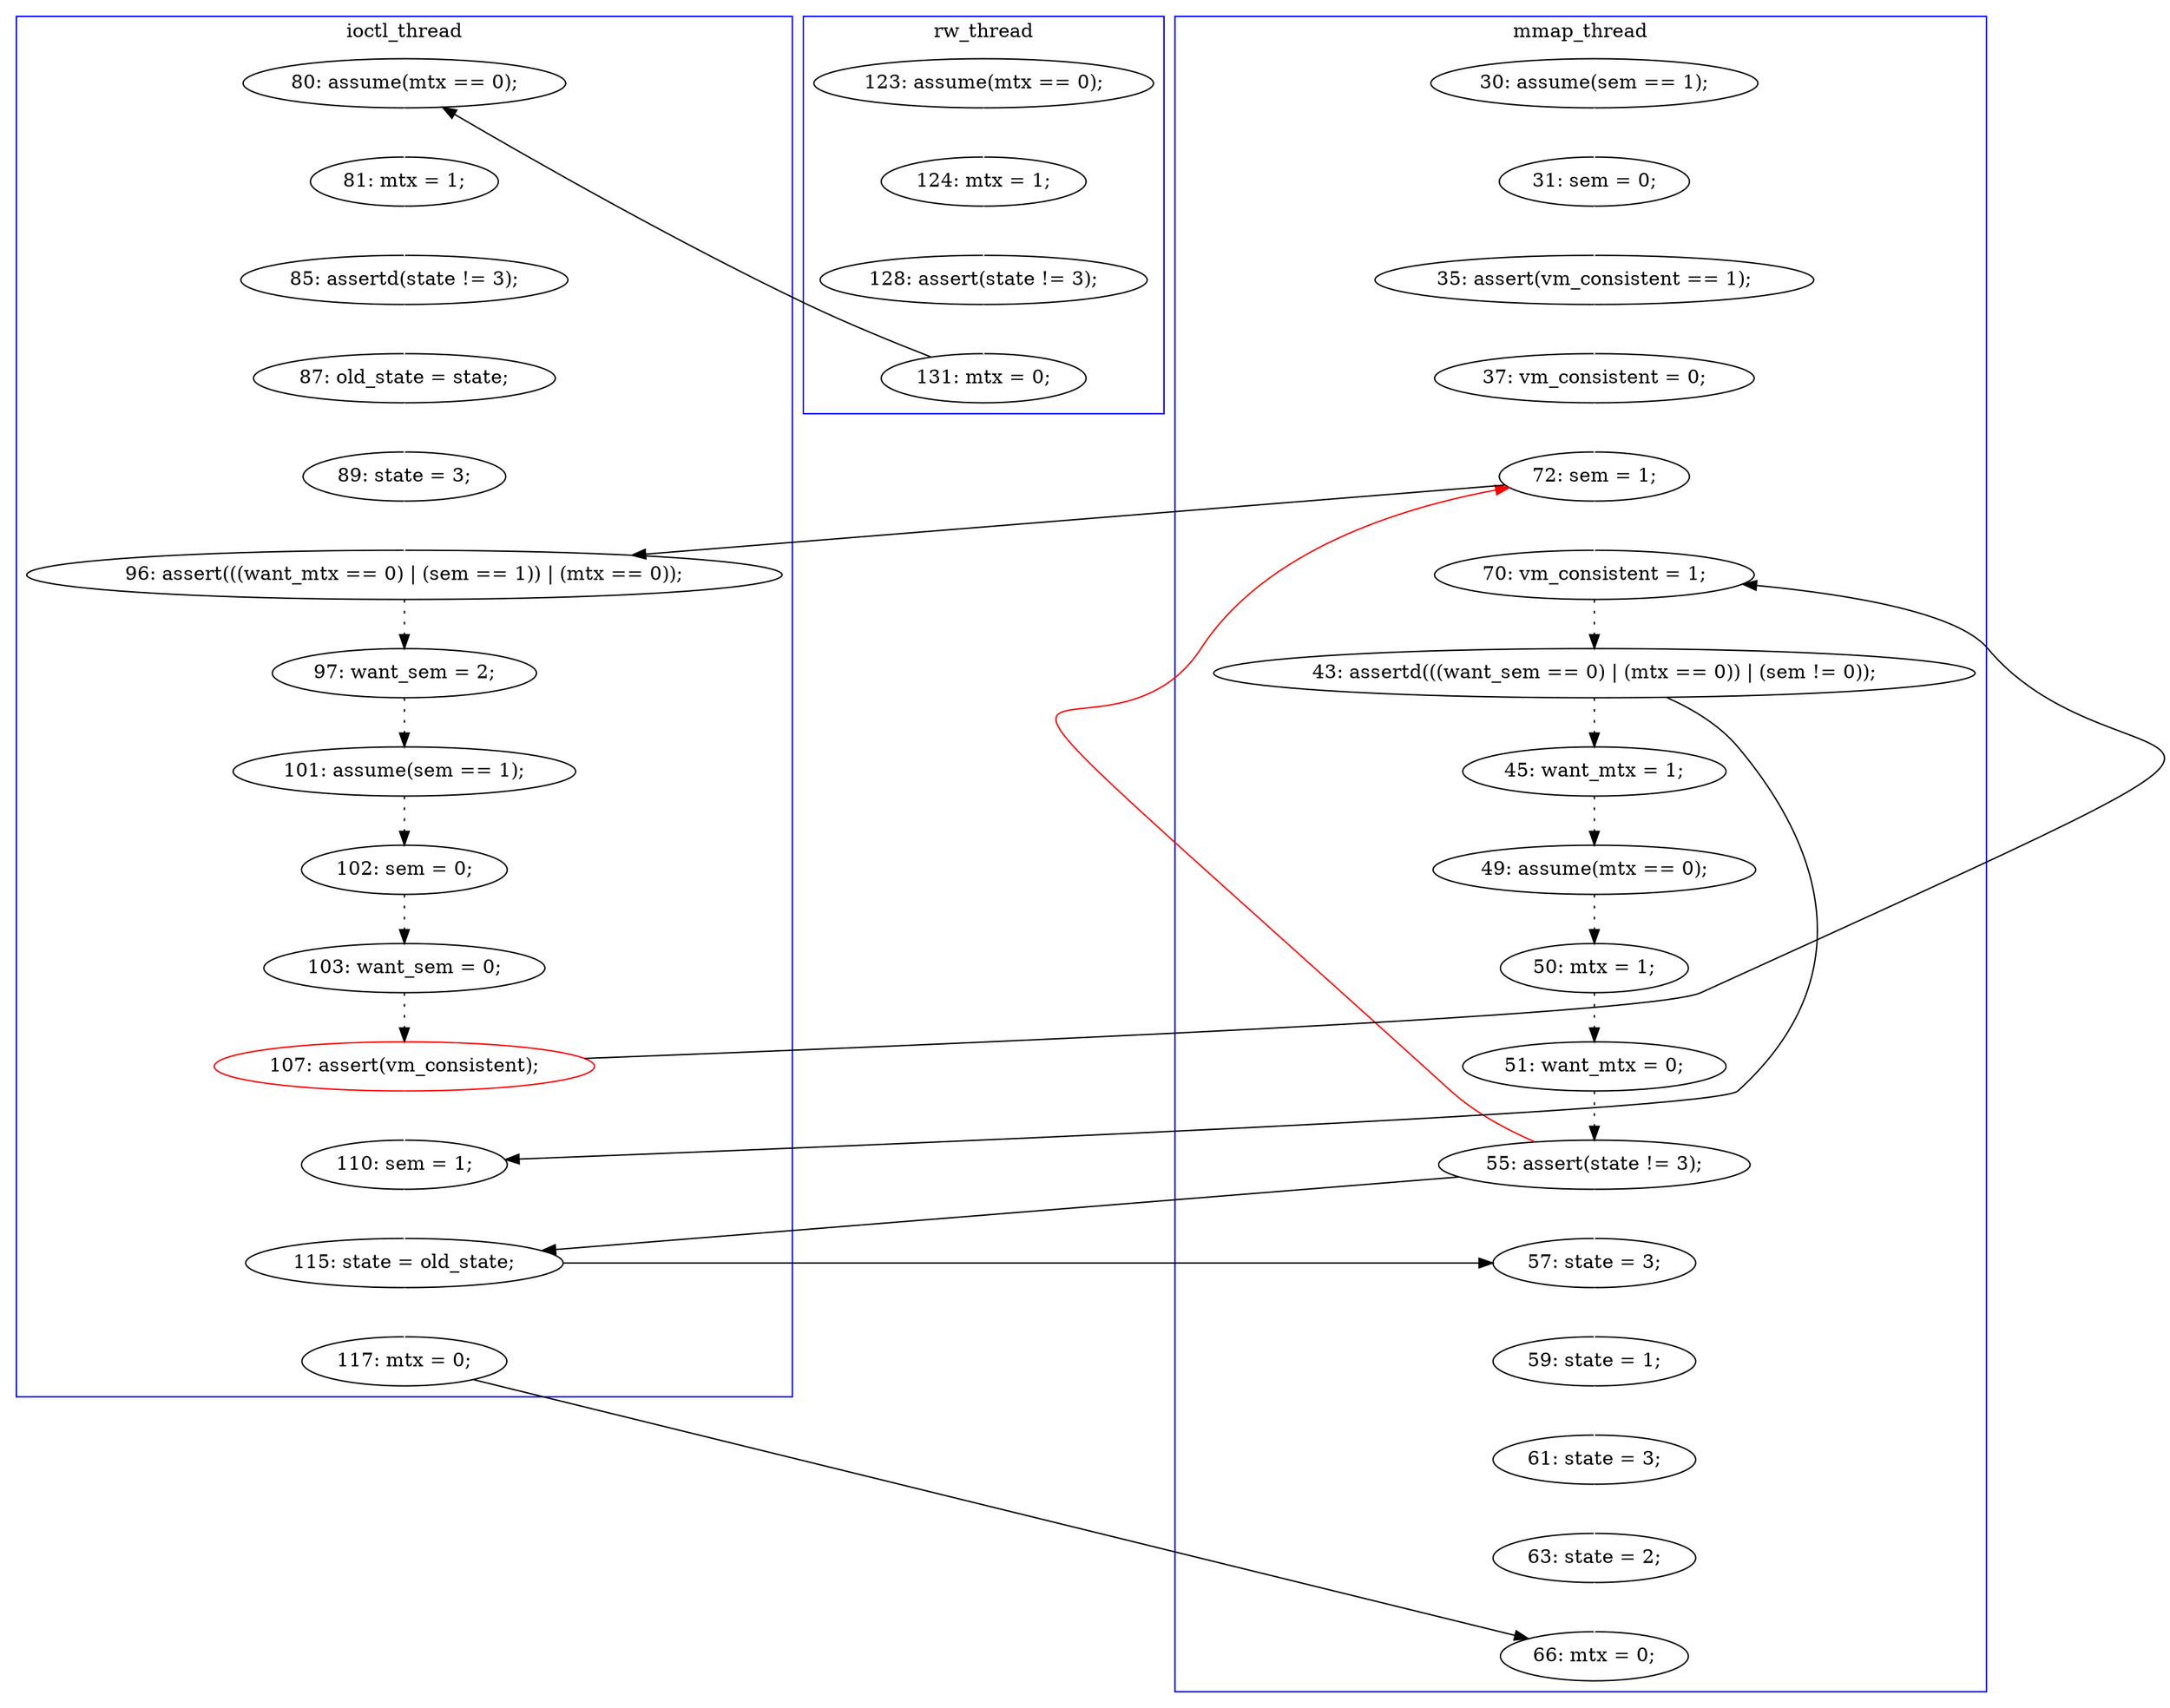 digraph Counterexample {
	43 -> 46 [color = white, style = solid]
	44 -> 46 [color = black, style = solid, constraint = false]
	28 -> 30 [color = white, style = solid]
	34 -> 35 [color = black, style = dotted]
	19 -> 20 [color = white, style = solid]
	26 -> 28 [color = white, style = solid]
	33 -> 34 [color = black, style = dotted]
	35 -> 36 [color = black, style = solid, constraint = false]
	35 -> 42 [color = white, style = solid]
	37 -> 42 [color = black, style = solid, constraint = false]
	23 -> 25 [color = white, style = solid]
	25 -> 26 [color = white, style = solid]
	30 -> 31 [color = black, style = dotted]
	31 -> 32 [color = black, style = dotted]
	18 -> 21 [color = white, style = solid]
	13 -> 14 [color = white, style = solid]
	46 -> 47 [color = white, style = solid]
	47 -> 49 [color = white, style = solid]
	36 -> 37 [color = black, style = dotted]
	14 -> 18 [color = white, style = solid]
	42 -> 44 [color = white, style = solid]
	16 -> 19 [color = white, style = solid]
	24 -> 30 [color = black, style = solid, constraint = false]
	50 -> 51 [color = white, style = solid]
	22 -> 23 [color = white, style = solid]
	43 -> 24 [color = red, style = solid, constraint = false]
	21 -> 24 [color = white, style = solid]
	38 -> 39 [color = black, style = dotted]
	15 -> 16 [color = white, style = solid]
	24 -> 36 [color = white, style = solid]
	32 -> 33 [color = black, style = dotted]
	20 -> 22 [color = black, style = solid, constraint = false]
	43 -> 44 [color = black, style = solid, constraint = false]
	40 -> 41 [color = black, style = dotted]
	44 -> 45 [color = white, style = solid]
	45 -> 51 [color = black, style = solid, constraint = false]
	41 -> 43 [color = black, style = dotted]
	49 -> 50 [color = white, style = solid]
	39 -> 40 [color = black, style = dotted]
	37 -> 38 [color = black, style = dotted]
	subgraph cluster3 {
		label = rw_thread
		color = blue
		16  [label = "124: mtx = 1;"]
		19  [label = "128: assert(state != 3);"]
		15  [label = "123: assume(mtx == 0);"]
		20  [label = "131: mtx = 0;"]
	}
	subgraph cluster1 {
		label = mmap_thread
		color = blue
		40  [label = "50: mtx = 1;"]
		46  [label = "57: state = 3;"]
		13  [label = "30: assume(sem == 1);"]
		37  [label = "43: assertd(((want_sem == 0) | (mtx == 0)) | (sem != 0));"]
		14  [label = "31: sem = 0;"]
		51  [label = "66: mtx = 0;"]
		38  [label = "45: want_mtx = 1;"]
		49  [label = "61: state = 3;"]
		47  [label = "59: state = 1;"]
		41  [label = "51: want_mtx = 0;"]
		36  [label = "70: vm_consistent = 1;"]
		39  [label = "49: assume(mtx == 0);"]
		24  [label = "72: sem = 1;"]
		50  [label = "63: state = 2;"]
		43  [label = "55: assert(state != 3);"]
		21  [label = "37: vm_consistent = 0;"]
		18  [label = "35: assert(vm_consistent == 1);"]
	}
	subgraph cluster2 {
		label = ioctl_thread
		color = blue
		35  [label = "107: assert(vm_consistent);", color = red]
		34  [label = "103: want_sem = 0;"]
		30  [label = "96: assert(((want_mtx == 0) | (sem == 1)) | (mtx == 0));"]
		25  [label = "85: assertd(state != 3);"]
		44  [label = "115: state = old_state;"]
		26  [label = "87: old_state = state;"]
		45  [label = "117: mtx = 0;"]
		31  [label = "97: want_sem = 2;"]
		32  [label = "101: assume(sem == 1);"]
		33  [label = "102: sem = 0;"]
		42  [label = "110: sem = 1;"]
		28  [label = "89: state = 3;"]
		22  [label = "80: assume(mtx == 0);"]
		23  [label = "81: mtx = 1;"]
	}
}